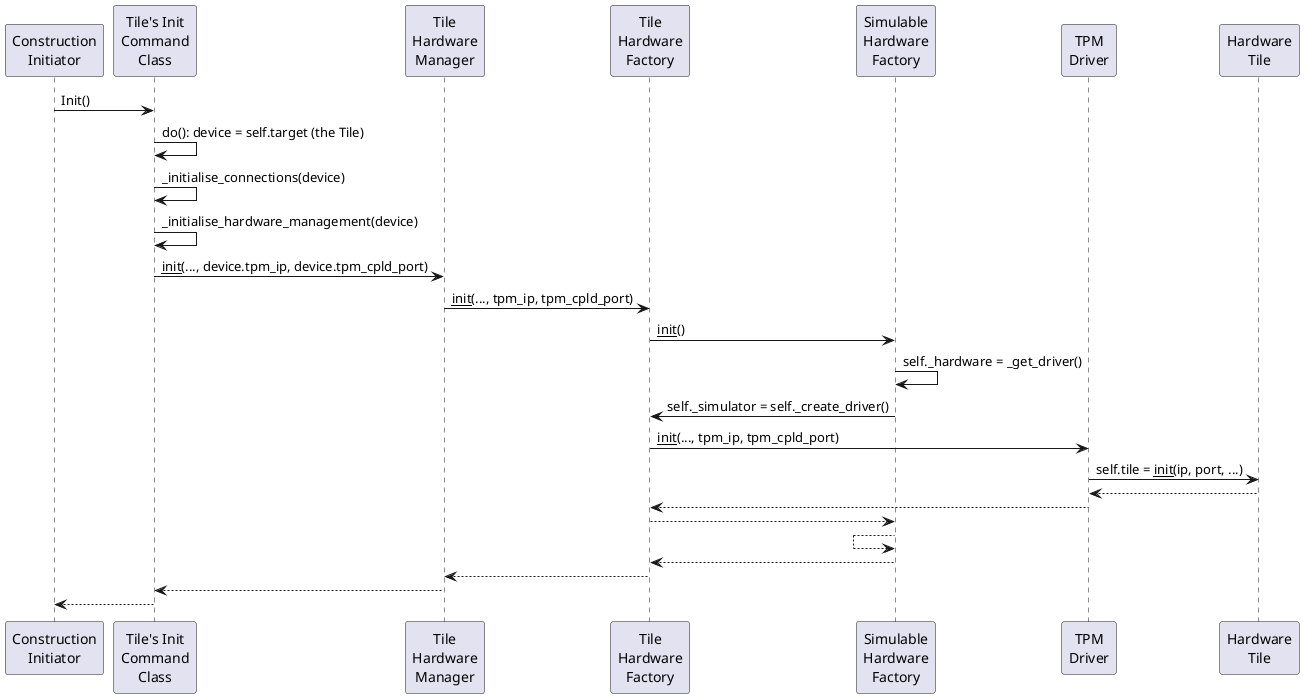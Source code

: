 @startuml
participant "Construction\nInitiator" as Constructor
participant "Tile's Init\nCommand\nClass" as Init_cmd
participant "Tile\nHardware\nManager" as Tile_HW_Man
participant "Tile\nHardware\nFactory" as Tile_HW_Factory
participant "Simulable\nHardware\nFactory" as Sim_HW_Factory
participant "TPM\nDriver" as TPM_Drv
participant "Hardware\nTile" as HW_Tile

Constructor -> Init_cmd: Init()
Init_cmd -> Init_cmd: do(): device = self.target (the Tile)
Init_cmd -> Init_cmd: _initialise_connections(device)
Init_cmd -> Init_cmd: _initialise_hardware_management(device)
Init_cmd -> Tile_HW_Man: __init__(..., device.tpm_ip, device.tpm_cpld_port)
Tile_HW_Man -> Tile_HW_Factory: __init__(..., tpm_ip, tpm_cpld_port)
Tile_HW_Factory -> Sim_HW_Factory: __init__()
Sim_HW_Factory -> Sim_HW_Factory: self._hardware = _get_driver()
Sim_HW_Factory -> Tile_HW_Factory: self._simulator = self._create_driver()
Tile_HW_Factory -> TPM_Drv: __init__(..., tpm_ip, tpm_cpld_port)
TPM_Drv -> HW_Tile: self.tile = __init__(ip, port, ...)
TPM_Drv <-- HW_Tile:
Tile_HW_Factory <-- TPM_Drv:
Sim_HW_Factory <-- Tile_HW_Factory:
Sim_HW_Factory <-- Sim_HW_Factory:
Tile_HW_Factory <-- Sim_HW_Factory:
Tile_HW_Man <-- Tile_HW_Factory:
Init_cmd <-- Tile_HW_Man:
Constructor <-- Init_cmd:
@enduml
